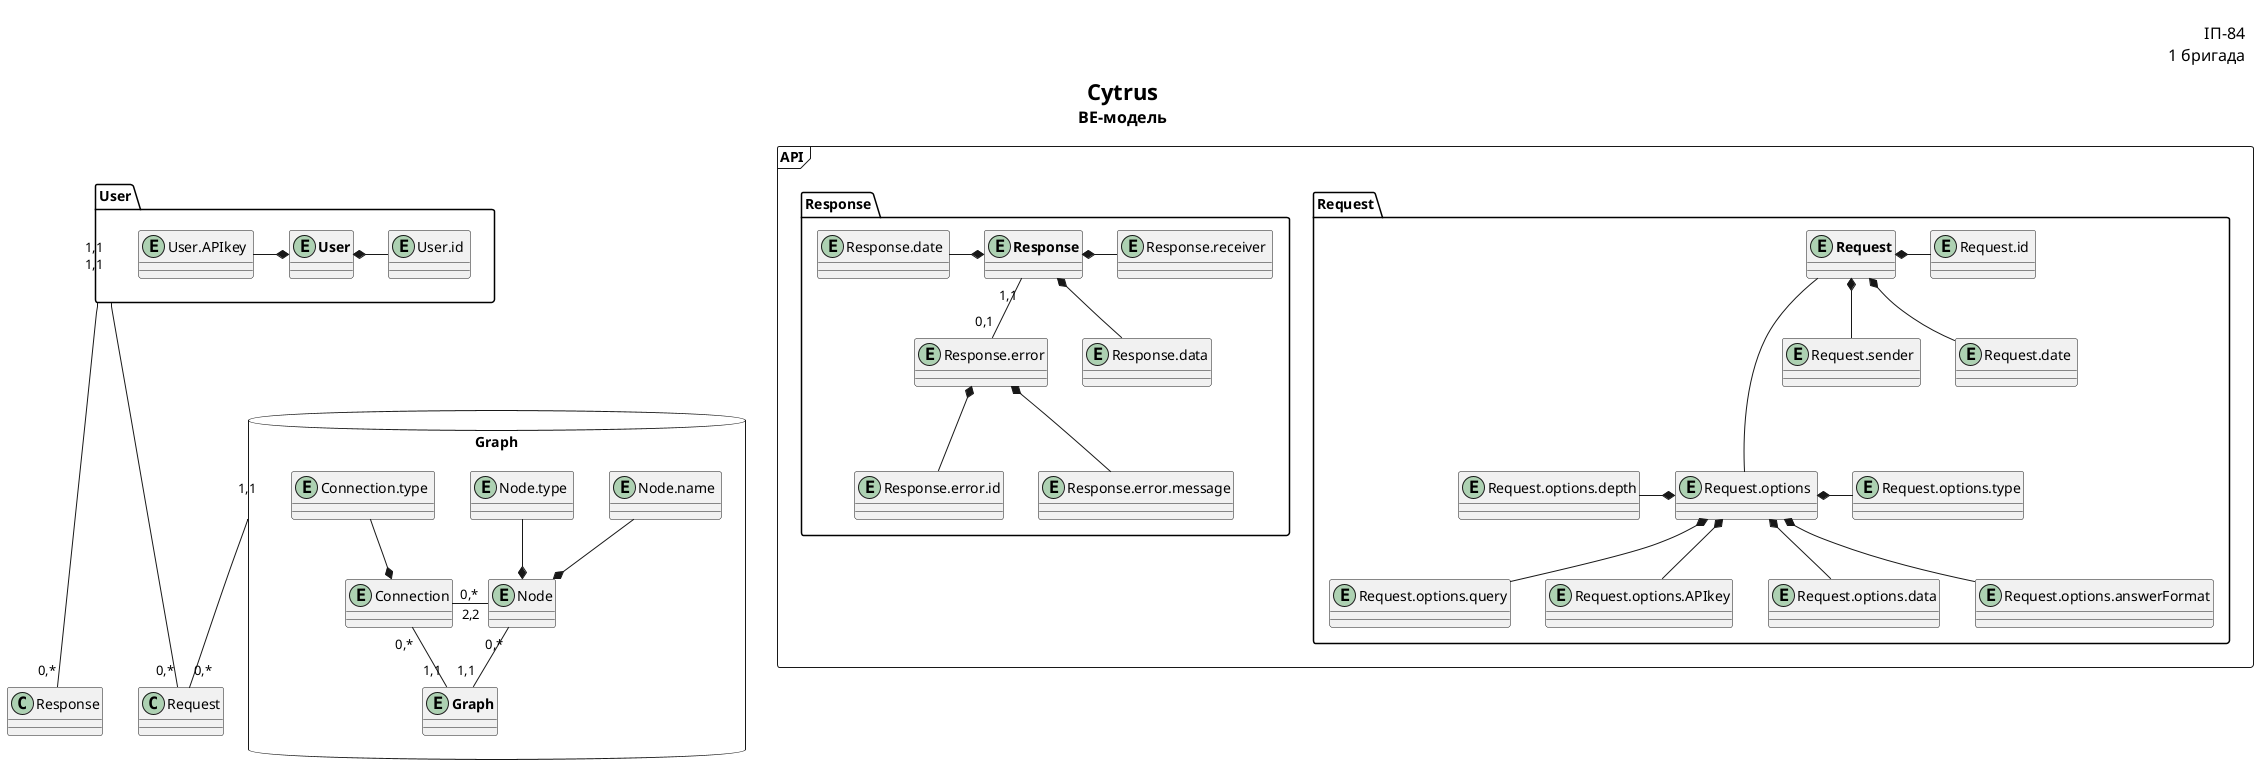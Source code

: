 @startuml
title
  <font size=22 color=black><b>Cytrus</b>
  <font size=16 color=black>BE-модель
end title

right header
<font color=fff size=16>Павлов підор
<font color=000 size=16>ІП-84
<font color=000 size=16>1 бригада
end header

package User {
    entity "<b>User" as User
    entity "User.id " as UserId
    entity "User.APIkey " as UserKey
    User *- UserId
    UserKey -* User
}

package Graph <<Database>> {
    entity Node
    entity "Node.name " as nodeName
    entity "Node.type " as nodeType
    nodeName --* Node
    nodeType --* Node

    entity Connection
    entity "Connection.type " as ConnectionType
    ConnectionType --* Connection
    Node "2,2" -l- "0,*" Connection

    entity "<b>Graph" as Graph
    Node "0,*" -- "1,1" Graph
    Connection "0,*" -- "1,1" Graph
}

package API <<Frame>> {
    package Request {
    entity "<b>Request" as Request
    entity "Request.sender " as RequestSender
    entity "Request.options " as RequestOptions
    entity "Request.id " as RequestId
    entity "Request.date " as RequestDate

    Request *-- RequestSender
    Request *- RequestId
    Request --- RequestOptions
    Request *-- RequestDate

    entity "Request.options.depth" as RequestOptionsDepth
    entity "Request.options.query" as RequestOptionsQuery
    entity "Request.options.APIkey" as RequestOptionsKey
    entity "Request.options.type" as RequestOptionsType
    entity "Request.options.data" as RequestOptionsData
    entity "Request.options.answerFormat" as RequestOptionsAnswerFormat

    RequestOptions *-- RequestOptionsAnswerFormat
    RequestOptionsDepth -* RequestOptions
    RequestOptions *-- RequestOptionsKey
    RequestOptions *-- RequestOptionsQuery
    RequestOptions *- RequestOptionsType
    RequestOptions *-- RequestOptionsData
    }

    package Response {
        entity "<b>Response" as Response
        entity "Response.date " as ResponseDate
        entity "Response.receiver " as ResponseReceiver


        ResponseDate -* Response
        Response *- ResponseReceiver

        entity "Response.error" as ResponseError
        entity "Response.error.id" as ResponseErrorId
        entity "Response.error.message" as ResponseErrorMsg
        entity "Response.data" as ResponseData

        Response *-- ResponseData
        Response "1,1" -- "0,1" ResponseError
        ResponseError *-- ResponseErrorId
        ResponseError *-- ResponseErrorMsg
    }
}

User "1,1"  ----- "0,*" Response
User "1,1" ----- "0,*" Request
Graph "1,1" --- "0,*" Request

@enduml